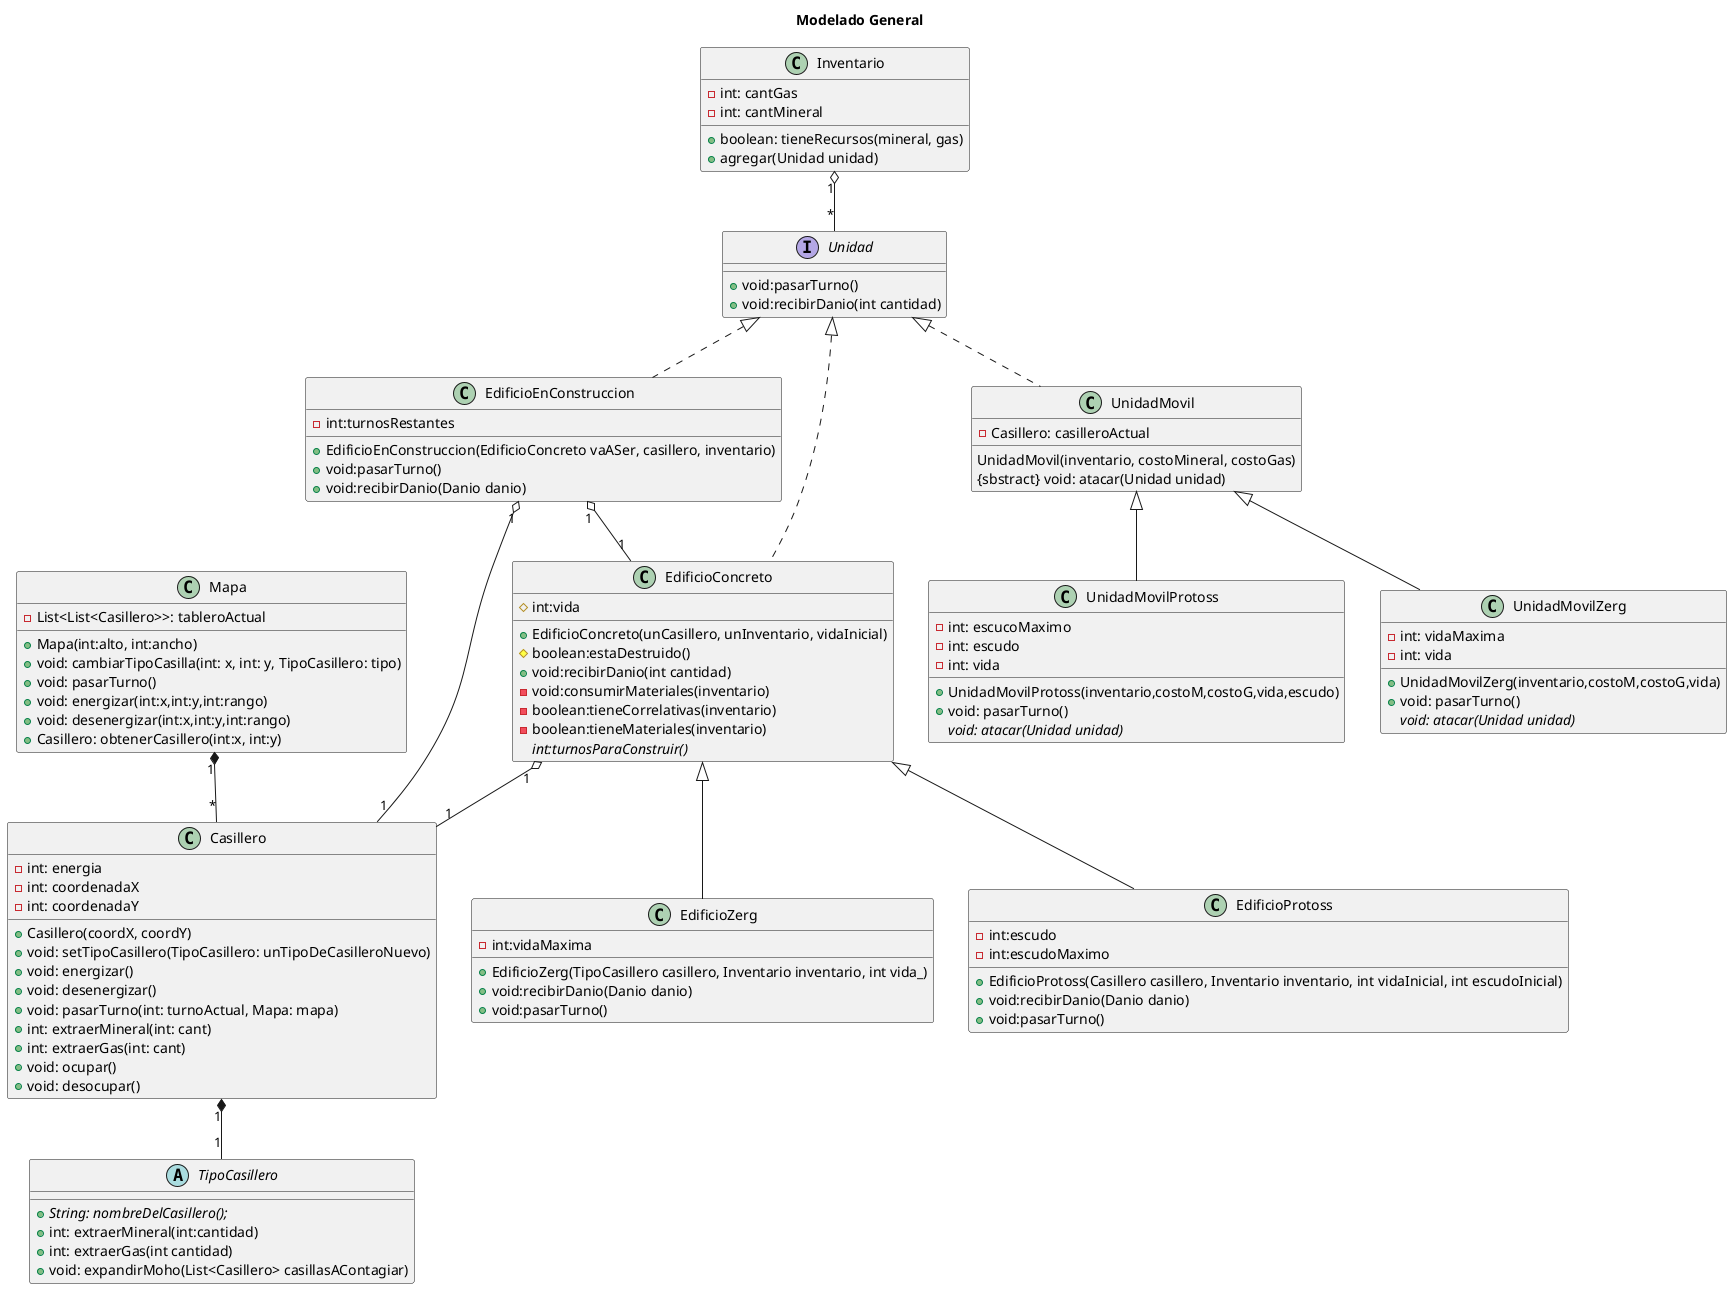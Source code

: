 @startuml
title Modelado General

class Mapa {
    -List<List<Casillero>>: tableroActual
    +Mapa(int:alto, int:ancho)
    +void: cambiarTipoCasilla(int: x, int: y, TipoCasillero: tipo)
    +void: pasarTurno()
    +void: energizar(int:x,int:y,int:rango)
    +void: desenergizar(int:x,int:y,int:rango)
    +Casillero: obtenerCasillero(int:x, int:y)
}

class Casillero {
 /'- TipoCasillero: tipoCasillero'/
 - int: energia
 - int: coordenadaX
 - int: coordenadaY
 + Casillero(coordX, coordY)
 + void: setTipoCasillero(TipoCasillero: unTipoDeCasilleroNuevo)
 + void: energizar()
 + void: desenergizar()
 + void: pasarTurno(int: turnoActual, Mapa: mapa)
 + int: extraerMineral(int: cant)
 + int: extraerGas(int: cant)
 + void: ocupar()
 + void: desocupar()
}

abstract class TipoCasillero{
 + {abstract}String: nombreDelCasillero();
 + int: extraerMineral(int:cantidad)
 + int: extraerGas(int cantidad)
 + void: expandirMoho(List<Casillero> casillasAContagiar)
}

interface Unidad {
 + void:pasarTurno()
 + void:recibirDanio(int cantidad)
}

class EdificioConcreto {
 # int:vida
 /'# Casillero:casillero'/
 + EdificioConcreto(unCasillero, unInventario, vidaInicial)
 # boolean:estaDestruido()
 + void:recibirDanio(int cantidad)
 - void:consumirMateriales(inventario)
 - boolean:tieneCorrelativas(inventario)
 - boolean:tieneMateriales(inventario)
 {abstract} int:turnosParaConstruir()
}

class EdificioEnConstruccion{
 /'- Unidad:vaASer'/
 /'- Casillero:casillero'/
 - int:turnosRestantes
 + EdificioEnConstruccion(EdificioConcreto vaASer, casillero, inventario)
 + void:pasarTurno()
 + void:recibirDanio(Danio danio)
}

class EdificioZerg{
 - int:vidaMaxima
 + EdificioZerg(TipoCasillero casillero, Inventario inventario, int vida_)
 + void:recibirDanio(Danio danio)
 + void:pasarTurno()
}

class EdificioProtoss{
 - int:escudo
 - int:escudoMaximo
 + EdificioProtoss(Casillero casillero, Inventario inventario, int vidaInicial, int escudoInicial)
 + void:recibirDanio(Danio danio)
 + void:pasarTurno()
}

class Inventario {
 - int: cantGas
 - int: cantMineral
 + boolean: tieneRecursos(mineral, gas)
 + agregar(Unidad unidad)
}

class UnidadMovil {
 - Casillero: casilleroActual
 UnidadMovil(inventario, costoMineral, costoGas)
 {sbstract} void: atacar(Unidad unidad)
}

class UnidadMovilProtoss {
 - int: escucoMaximo
 - int: escudo
 - int: vida
 + UnidadMovilProtoss(inventario,costoM,costoG,vida,escudo)
 + void: pasarTurno()
 {abstract}void: atacar(Unidad unidad)
}

class UnidadMovilZerg{
 - int: vidaMaxima
 - int: vida
 + UnidadMovilZerg(inventario,costoM,costoG,vida)
 + void: pasarTurno()
 {abstract}void: atacar(Unidad unidad)
}

Unidad <|.. EdificioConcreto
Unidad <|.. EdificioEnConstruccion
EdificioConcreto <|-- EdificioZerg
EdificioConcreto <|-- EdificioProtoss
EdificioEnConstruccion "1" o-- "1" EdificioConcreto
EdificioEnConstruccion "1" o-- "1" Casillero
EdificioConcreto "1" o-- "1" Casillero
Mapa "1" *-- "*" Casillero
Casillero "1" *-- "1" TipoCasillero
Inventario "1" o-- "*" Unidad
Unidad <|.. UnidadMovil
UnidadMovil <|-- UnidadMovilProtoss
UnidadMovil <|-- UnidadMovilZerg
@enduml